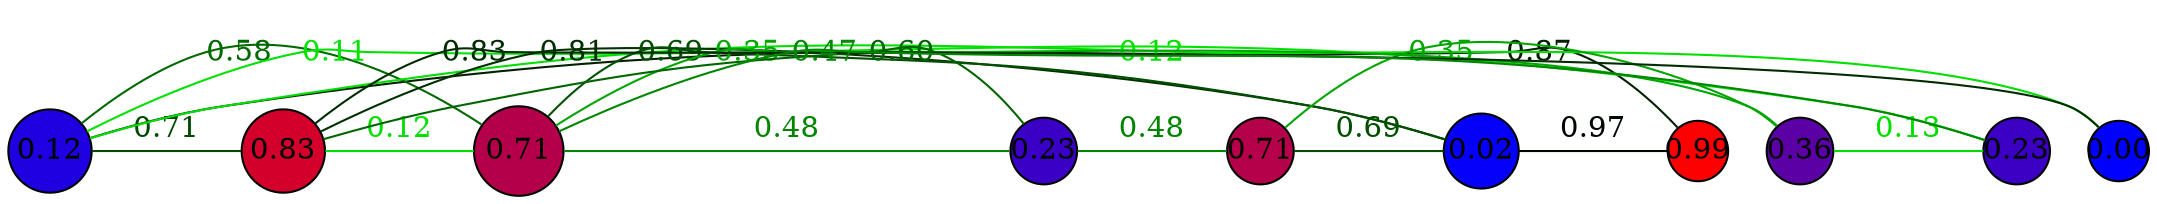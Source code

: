 graph G {
    splines=true;
    overlap=false;
    sep="1.0";
    edge [minlen=2, constraint=false];
    0 [label="0.12", style=filled, fillcolor="#1f00e0", width=0.55, height=0.55, fixedsize=true, shape=circle];
    1 [label="0.02", style=filled, fillcolor="#0500fa", width=0.50, height=0.50, fixedsize=true, shape=circle];
    2 [label="0.36", style=filled, fillcolor="#5b00a4", width=0.45, height=0.45, fixedsize=true, shape=circle];
    3 [label="0.83", style=filled, fillcolor="#d3002c", width=0.55, height=0.55, fixedsize=true, shape=circle];
    4 [label="0.99", style=filled, fillcolor="#fd0002", width=0.40, height=0.40, fixedsize=true, shape=circle];
    5 [label="0.71", style=filled, fillcolor="#b4004b", width=0.60, height=0.60, fixedsize=true, shape=circle];
    6 [label="0.23", style=filled, fillcolor="#3a00c5", width=0.45, height=0.45, fixedsize=true, shape=circle];
    7 [label="0.00", style=filled, fillcolor="#0000ff", width=0.40, height=0.40, fixedsize=true, shape=circle];
    8 [label="0.23", style=filled, fillcolor="#3b00c4", width=0.45, height=0.45, fixedsize=true, shape=circle];
    9 [label="0.71", style=filled, fillcolor="#b5004a", width=0.45, height=0.45, fixedsize=true, shape=circle];
    0 -- 3 [weight=0.71, color="#004a00", fontcolor="#004a00", label="0.71"];
    0 -- 4 [weight=0.87, color="#002000", fontcolor="#002000", label="0.87"];
    0 -- 5 [weight=0.58, color="#006900", fontcolor="#006900", label="0.58"];
    0 -- 7 [weight=0.12, color="#00df00", fontcolor="#00df00", label="0.12"];
    0 -- 8 [weight=0.11, color="#00e200", fontcolor="#00e200", label="0.11"];
    1 -- 3 [weight=0.81, color="#003000", fontcolor="#003000", label="0.81"];
    1 -- 4 [weight=0.97, color="#000600", fontcolor="#000600", label="0.97"];
    1 -- 5 [weight=0.69, color="#005000", fontcolor="#005000", label="0.69"];
    1 -- 9 [weight=0.69, color="#004f00", fontcolor="#004f00", label="0.69"];
    2 -- 5 [weight=0.35, color="#00a600", fontcolor="#00a600", label="0.35"];
    2 -- 8 [weight=0.13, color="#00de00", fontcolor="#00de00", label="0.13"];
    2 -- 9 [weight=0.35, color="#00a500", fontcolor="#00a500", label="0.35"];
    3 -- 5 [weight=0.12, color="#00df00", fontcolor="#00df00", label="0.12"];
    3 -- 6 [weight=0.60, color="#006500", fontcolor="#006500", label="0.60"];
    3 -- 7 [weight=0.83, color="#002b00", fontcolor="#002b00", label="0.83"];
    5 -- 6 [weight=0.48, color="#008500", fontcolor="#008500", label="0.48"];
    5 -- 8 [weight=0.47, color="#008600", fontcolor="#008600", label="0.47"];
    6 -- 9 [weight=0.48, color="#008400", fontcolor="#008400", label="0.48"];
}
